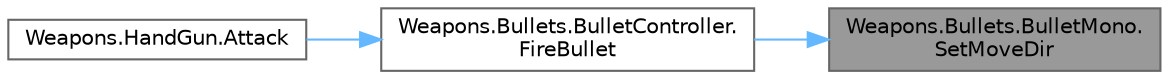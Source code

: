 digraph "Weapons.Bullets.BulletMono.SetMoveDir"
{
 // LATEX_PDF_SIZE
  bgcolor="transparent";
  edge [fontname=Helvetica,fontsize=10,labelfontname=Helvetica,labelfontsize=10];
  node [fontname=Helvetica,fontsize=10,shape=box,height=0.2,width=0.4];
  rankdir="RL";
  Node1 [id="Node000001",label="Weapons.Bullets.BulletMono.\lSetMoveDir",height=0.2,width=0.4,color="gray40", fillcolor="grey60", style="filled", fontcolor="black",tooltip=" "];
  Node1 -> Node2 [id="edge1_Node000001_Node000002",dir="back",color="steelblue1",style="solid",tooltip=" "];
  Node2 [id="Node000002",label="Weapons.Bullets.BulletController.\lFireBullet",height=0.2,width=0.4,color="grey40", fillcolor="white", style="filled",URL="$classWeapons_1_1Bullets_1_1BulletController.html#a16400cbb8b4d04b684ae6ab626dfd52c",tooltip="弾発射"];
  Node2 -> Node3 [id="edge2_Node000002_Node000003",dir="back",color="steelblue1",style="solid",tooltip=" "];
  Node3 [id="Node000003",label="Weapons.HandGun.Attack",height=0.2,width=0.4,color="grey40", fillcolor="white", style="filled",URL="$classWeapons_1_1HandGun.html#aeeb5d6a659441441b6dbebcd14253442",tooltip=" "];
}
